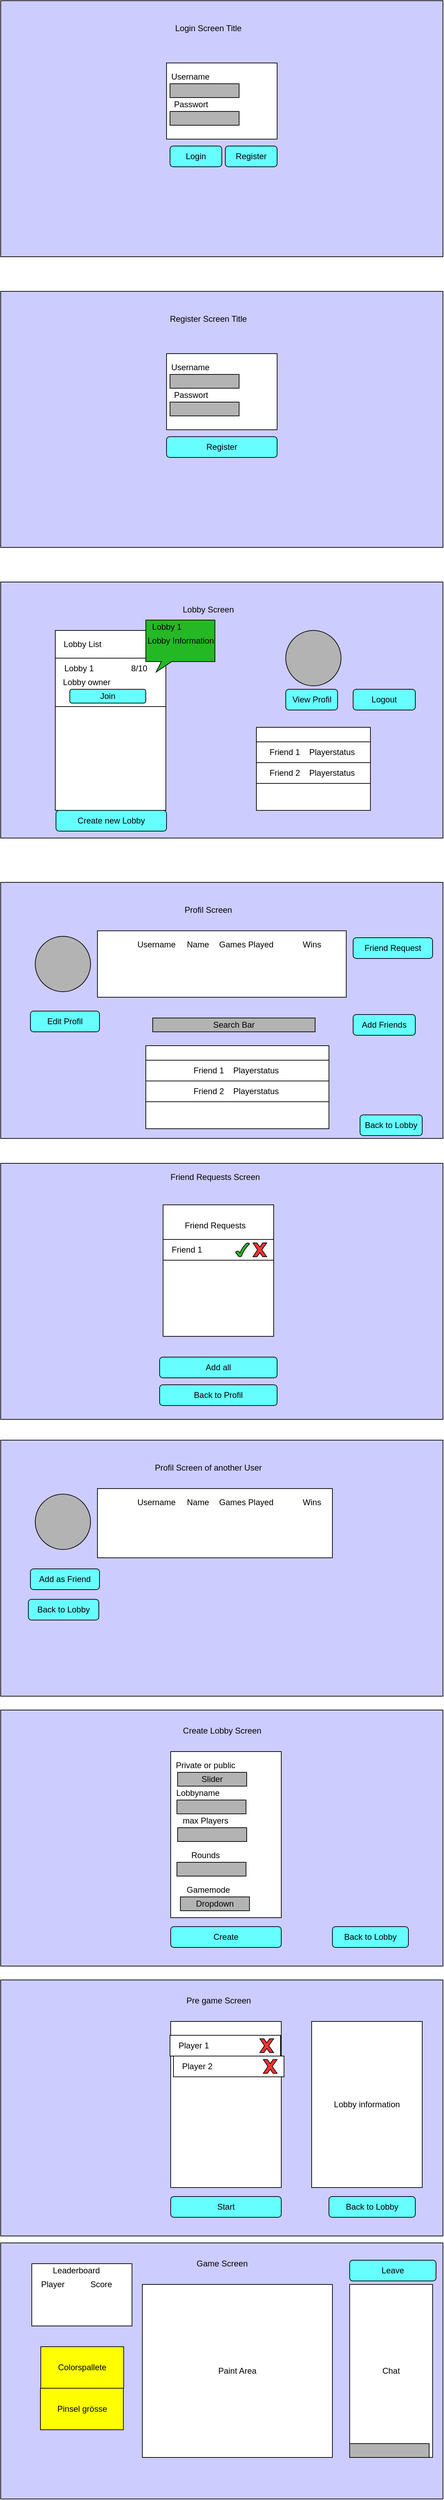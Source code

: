 <mxfile version="14.5.1" type="github">
  <diagram id="nrOXRx42Pig170Ykarbg" name="Page-1">
    <mxGraphModel dx="1422" dy="717" grid="1" gridSize="10" guides="1" tooltips="1" connect="1" arrows="1" fold="1" page="1" pageScale="1" pageWidth="827" pageHeight="1169" math="0" shadow="0">
      <root>
        <mxCell id="0" />
        <mxCell id="1" parent="0" />
        <mxCell id="KMgSqW_ez-yug-4m1HiJ-1" value="" style="rounded=0;whiteSpace=wrap;html=1;fillColor=#CCCCFF;" parent="1" vertex="1">
          <mxGeometry x="120" y="110" width="640" height="370" as="geometry" />
        </mxCell>
        <mxCell id="KMgSqW_ez-yug-4m1HiJ-2" value="" style="rounded=0;whiteSpace=wrap;html=1;" parent="1" vertex="1">
          <mxGeometry x="360" y="200" width="160" height="110" as="geometry" />
        </mxCell>
        <mxCell id="KMgSqW_ez-yug-4m1HiJ-3" value="Login Screen Title" style="text;html=1;align=center;verticalAlign=middle;resizable=0;points=[];autosize=1;" parent="1" vertex="1">
          <mxGeometry x="365" y="140" width="110" height="20" as="geometry" />
        </mxCell>
        <mxCell id="KMgSqW_ez-yug-4m1HiJ-4" value="Username" style="text;html=1;align=center;verticalAlign=middle;resizable=0;points=[];autosize=1;" parent="1" vertex="1">
          <mxGeometry x="359" y="210" width="70" height="20" as="geometry" />
        </mxCell>
        <mxCell id="KMgSqW_ez-yug-4m1HiJ-6" value="Passwort" style="text;html=1;align=center;verticalAlign=middle;resizable=0;points=[];autosize=1;" parent="1" vertex="1">
          <mxGeometry x="365" y="250" width="60" height="20" as="geometry" />
        </mxCell>
        <mxCell id="KMgSqW_ez-yug-4m1HiJ-7" value="" style="rounded=0;whiteSpace=wrap;html=1;fillColor=#B3B3B3;" parent="1" vertex="1">
          <mxGeometry x="365" y="230" width="100" height="20" as="geometry" />
        </mxCell>
        <mxCell id="KMgSqW_ez-yug-4m1HiJ-8" value="" style="rounded=0;whiteSpace=wrap;html=1;fillColor=#B3B3B3;" parent="1" vertex="1">
          <mxGeometry x="365" y="270" width="100" height="20" as="geometry" />
        </mxCell>
        <mxCell id="KMgSqW_ez-yug-4m1HiJ-9" value="Login" style="rounded=1;whiteSpace=wrap;html=1;fillColor=#66FFFF;" parent="1" vertex="1">
          <mxGeometry x="365" y="320" width="75" height="30" as="geometry" />
        </mxCell>
        <mxCell id="KMgSqW_ez-yug-4m1HiJ-10" value="Register" style="rounded=1;whiteSpace=wrap;html=1;fillColor=#66FFFF;" parent="1" vertex="1">
          <mxGeometry x="445" y="320" width="75" height="30" as="geometry" />
        </mxCell>
        <mxCell id="KMgSqW_ez-yug-4m1HiJ-11" value="" style="rounded=0;whiteSpace=wrap;html=1;fillColor=#CCCCFF;" parent="1" vertex="1">
          <mxGeometry x="120" y="530" width="640" height="370" as="geometry" />
        </mxCell>
        <mxCell id="KMgSqW_ez-yug-4m1HiJ-12" value="" style="rounded=0;whiteSpace=wrap;html=1;" parent="1" vertex="1">
          <mxGeometry x="360" y="620" width="160" height="110" as="geometry" />
        </mxCell>
        <mxCell id="KMgSqW_ez-yug-4m1HiJ-13" value="Register Screen Title" style="text;html=1;align=center;verticalAlign=middle;resizable=0;points=[];autosize=1;" parent="1" vertex="1">
          <mxGeometry x="355" y="560" width="130" height="20" as="geometry" />
        </mxCell>
        <mxCell id="KMgSqW_ez-yug-4m1HiJ-14" value="Username" style="text;html=1;align=center;verticalAlign=middle;resizable=0;points=[];autosize=1;" parent="1" vertex="1">
          <mxGeometry x="359" y="630" width="70" height="20" as="geometry" />
        </mxCell>
        <mxCell id="KMgSqW_ez-yug-4m1HiJ-15" value="Passwort" style="text;html=1;align=center;verticalAlign=middle;resizable=0;points=[];autosize=1;" parent="1" vertex="1">
          <mxGeometry x="365" y="670" width="60" height="20" as="geometry" />
        </mxCell>
        <mxCell id="KMgSqW_ez-yug-4m1HiJ-16" value="" style="rounded=0;whiteSpace=wrap;html=1;fillColor=#B3B3B3;" parent="1" vertex="1">
          <mxGeometry x="365" y="650" width="100" height="20" as="geometry" />
        </mxCell>
        <mxCell id="KMgSqW_ez-yug-4m1HiJ-17" value="" style="rounded=0;whiteSpace=wrap;html=1;fillColor=#B3B3B3;" parent="1" vertex="1">
          <mxGeometry x="365" y="690" width="100" height="20" as="geometry" />
        </mxCell>
        <mxCell id="KMgSqW_ez-yug-4m1HiJ-18" value="Register" style="rounded=1;whiteSpace=wrap;html=1;fillColor=#66FFFF;" parent="1" vertex="1">
          <mxGeometry x="360" y="740" width="160" height="30" as="geometry" />
        </mxCell>
        <mxCell id="KMgSqW_ez-yug-4m1HiJ-19" value="" style="rounded=0;whiteSpace=wrap;html=1;fillColor=#CCCCFF;" parent="1" vertex="1">
          <mxGeometry x="120" y="950" width="640" height="370" as="geometry" />
        </mxCell>
        <mxCell id="KMgSqW_ez-yug-4m1HiJ-20" value="" style="rounded=0;whiteSpace=wrap;html=1;" parent="1" vertex="1">
          <mxGeometry x="199" y="1020" width="160" height="260" as="geometry" />
        </mxCell>
        <mxCell id="KMgSqW_ez-yug-4m1HiJ-21" value="Lobby Screen" style="text;html=1;align=center;verticalAlign=middle;resizable=0;points=[];autosize=1;" parent="1" vertex="1">
          <mxGeometry x="375" y="980" width="90" height="20" as="geometry" />
        </mxCell>
        <mxCell id="KMgSqW_ez-yug-4m1HiJ-22" value="Lobby List" style="text;html=1;align=center;verticalAlign=middle;resizable=0;points=[];autosize=1;" parent="1" vertex="1">
          <mxGeometry x="203" y="1030" width="70" height="20" as="geometry" />
        </mxCell>
        <mxCell id="KMgSqW_ez-yug-4m1HiJ-26" value="Create new Lobby" style="rounded=1;whiteSpace=wrap;html=1;fillColor=#66FFFF;" parent="1" vertex="1">
          <mxGeometry x="200" y="1280" width="160" height="30" as="geometry" />
        </mxCell>
        <mxCell id="KMgSqW_ez-yug-4m1HiJ-27" value="View Profil" style="rounded=1;whiteSpace=wrap;html=1;fillColor=#66FFFF;" parent="1" vertex="1">
          <mxGeometry x="532.5" y="1105" width="75" height="30" as="geometry" />
        </mxCell>
        <mxCell id="KMgSqW_ez-yug-4m1HiJ-28" value="" style="rounded=0;whiteSpace=wrap;html=1;fillColor=#CCCCFF;" parent="1" vertex="1">
          <mxGeometry x="120" y="1384" width="640" height="370" as="geometry" />
        </mxCell>
        <mxCell id="KMgSqW_ez-yug-4m1HiJ-29" value="" style="rounded=0;whiteSpace=wrap;html=1;" parent="1" vertex="1">
          <mxGeometry x="260" y="1454" width="360" height="96" as="geometry" />
        </mxCell>
        <mxCell id="KMgSqW_ez-yug-4m1HiJ-30" value="Profil Screen" style="text;html=1;align=center;verticalAlign=middle;resizable=0;points=[];autosize=1;" parent="1" vertex="1">
          <mxGeometry x="380" y="1414" width="80" height="20" as="geometry" />
        </mxCell>
        <mxCell id="KMgSqW_ez-yug-4m1HiJ-31" value="Username" style="text;html=1;align=center;verticalAlign=middle;resizable=0;points=[];autosize=1;" parent="1" vertex="1">
          <mxGeometry x="310" y="1464" width="70" height="20" as="geometry" />
        </mxCell>
        <mxCell id="KMgSqW_ez-yug-4m1HiJ-32" value="Games Played" style="text;html=1;align=center;verticalAlign=middle;resizable=0;points=[];autosize=1;" parent="1" vertex="1">
          <mxGeometry x="430" y="1464" width="90" height="20" as="geometry" />
        </mxCell>
        <mxCell id="KMgSqW_ez-yug-4m1HiJ-36" value="Edit Profil" style="rounded=1;whiteSpace=wrap;html=1;fillColor=#66FFFF;" parent="1" vertex="1">
          <mxGeometry x="163" y="1570" width="100" height="30" as="geometry" />
        </mxCell>
        <mxCell id="KMgSqW_ez-yug-4m1HiJ-38" value="Name" style="text;html=1;align=center;verticalAlign=middle;resizable=0;points=[];autosize=1;" parent="1" vertex="1">
          <mxGeometry x="380" y="1464" width="50" height="20" as="geometry" />
        </mxCell>
        <mxCell id="KMgSqW_ez-yug-4m1HiJ-39" value="Wins" style="text;html=1;align=center;verticalAlign=middle;resizable=0;points=[];autosize=1;" parent="1" vertex="1">
          <mxGeometry x="550" y="1464" width="40" height="20" as="geometry" />
        </mxCell>
        <mxCell id="KMgSqW_ez-yug-4m1HiJ-40" value="" style="ellipse;whiteSpace=wrap;html=1;aspect=fixed;fillColor=#B3B3B3;" parent="1" vertex="1">
          <mxGeometry x="170" y="1462" width="80" height="80" as="geometry" />
        </mxCell>
        <mxCell id="KMgSqW_ez-yug-4m1HiJ-41" value="Add Friends" style="rounded=1;whiteSpace=wrap;html=1;fillColor=#66FFFF;" parent="1" vertex="1">
          <mxGeometry x="630" y="1575" width="90" height="30" as="geometry" />
        </mxCell>
        <mxCell id="KMgSqW_ez-yug-4m1HiJ-42" value="Friend Request" style="rounded=1;whiteSpace=wrap;html=1;fillColor=#66FFFF;" parent="1" vertex="1">
          <mxGeometry x="630" y="1464" width="115" height="30" as="geometry" />
        </mxCell>
        <mxCell id="KMgSqW_ez-yug-4m1HiJ-43" value="" style="rounded=0;whiteSpace=wrap;html=1;fillColor=#CCCCFF;" parent="1" vertex="1">
          <mxGeometry x="120" y="1790" width="640" height="370" as="geometry" />
        </mxCell>
        <mxCell id="KMgSqW_ez-yug-4m1HiJ-44" value="" style="rounded=0;whiteSpace=wrap;html=1;" parent="1" vertex="1">
          <mxGeometry x="355" y="1850" width="160" height="190" as="geometry" />
        </mxCell>
        <mxCell id="KMgSqW_ez-yug-4m1HiJ-45" value="Add all" style="rounded=1;whiteSpace=wrap;html=1;fillColor=#66FFFF;" parent="1" vertex="1">
          <mxGeometry x="350" y="2070" width="170" height="30" as="geometry" />
        </mxCell>
        <mxCell id="KMgSqW_ez-yug-4m1HiJ-47" value="Friend Requests" style="text;html=1;align=center;verticalAlign=middle;resizable=0;points=[];autosize=1;" parent="1" vertex="1">
          <mxGeometry x="380" y="1870" width="100" height="20" as="geometry" />
        </mxCell>
        <mxCell id="KMgSqW_ez-yug-4m1HiJ-48" value="Friend Requests Screen" style="text;html=1;align=center;verticalAlign=middle;resizable=0;points=[];autosize=1;" parent="1" vertex="1">
          <mxGeometry x="360" y="1800" width="140" height="20" as="geometry" />
        </mxCell>
        <mxCell id="KMgSqW_ez-yug-4m1HiJ-49" value="" style="rounded=0;whiteSpace=wrap;html=1;" parent="1" vertex="1">
          <mxGeometry x="355" y="1900" width="160" height="30" as="geometry" />
        </mxCell>
        <mxCell id="KMgSqW_ez-yug-4m1HiJ-50" value="Friend 1" style="text;html=1;align=center;verticalAlign=middle;resizable=0;points=[];autosize=1;" parent="1" vertex="1">
          <mxGeometry x="359" y="1905" width="60" height="20" as="geometry" />
        </mxCell>
        <mxCell id="KMgSqW_ez-yug-4m1HiJ-51" value="" style="verticalLabelPosition=bottom;verticalAlign=top;html=1;shape=mxgraph.basic.tick;fillColor=#25B825;" parent="1" vertex="1">
          <mxGeometry x="460" y="1905" width="20" height="20" as="geometry" />
        </mxCell>
        <mxCell id="KMgSqW_ez-yug-4m1HiJ-52" value="" style="verticalLabelPosition=bottom;verticalAlign=top;html=1;shape=mxgraph.basic.x;fillColor=#FF3333;" parent="1" vertex="1">
          <mxGeometry x="485" y="1905" width="20" height="20" as="geometry" />
        </mxCell>
        <mxCell id="KMgSqW_ez-yug-4m1HiJ-53" value="" style="rounded=0;whiteSpace=wrap;html=1;" parent="1" vertex="1">
          <mxGeometry x="199" y="1060" width="160" height="70" as="geometry" />
        </mxCell>
        <mxCell id="KMgSqW_ez-yug-4m1HiJ-54" value="Lobby 1" style="text;html=1;align=center;verticalAlign=middle;resizable=0;points=[];autosize=1;" parent="1" vertex="1">
          <mxGeometry x="203" y="1065" width="60" height="20" as="geometry" />
        </mxCell>
        <mxCell id="KMgSqW_ez-yug-4m1HiJ-58" value="Join" style="rounded=1;whiteSpace=wrap;html=1;fillColor=#66FFFF;" parent="1" vertex="1">
          <mxGeometry x="220" y="1105" width="110" height="20" as="geometry" />
        </mxCell>
        <mxCell id="KMgSqW_ez-yug-4m1HiJ-59" value="Lobby owner" style="text;html=1;align=center;verticalAlign=middle;resizable=0;points=[];autosize=1;" parent="1" vertex="1">
          <mxGeometry x="204" y="1085" width="80" height="20" as="geometry" />
        </mxCell>
        <mxCell id="KMgSqW_ez-yug-4m1HiJ-60" value="8/10" style="text;html=1;align=center;verticalAlign=middle;resizable=0;points=[];autosize=1;" parent="1" vertex="1">
          <mxGeometry x="300" y="1065" width="40" height="20" as="geometry" />
        </mxCell>
        <mxCell id="KMgSqW_ez-yug-4m1HiJ-61" value="" style="whiteSpace=wrap;html=1;shape=mxgraph.basic.rectCallout;dx=30;dy=15;boundedLbl=1;fillColor=#25B825;" parent="1" vertex="1">
          <mxGeometry x="330" y="1005" width="100" height="75" as="geometry" />
        </mxCell>
        <mxCell id="KMgSqW_ez-yug-4m1HiJ-62" value="Lobby 1" style="text;html=1;align=center;verticalAlign=middle;resizable=0;points=[];autosize=1;" parent="1" vertex="1">
          <mxGeometry x="330" y="1005" width="60" height="20" as="geometry" />
        </mxCell>
        <mxCell id="KMgSqW_ez-yug-4m1HiJ-63" value="Lobby Information" style="text;html=1;align=center;verticalAlign=middle;resizable=0;points=[];autosize=1;" parent="1" vertex="1">
          <mxGeometry x="325" y="1025" width="110" height="20" as="geometry" />
        </mxCell>
        <mxCell id="KMgSqW_ez-yug-4m1HiJ-64" value="" style="ellipse;whiteSpace=wrap;html=1;aspect=fixed;fillColor=#B3B3B3;" parent="1" vertex="1">
          <mxGeometry x="532.5" y="1020" width="80" height="80" as="geometry" />
        </mxCell>
        <mxCell id="KMgSqW_ez-yug-4m1HiJ-65" value="" style="rounded=0;whiteSpace=wrap;html=1;" parent="1" vertex="1">
          <mxGeometry x="490" y="1160" width="165" height="120" as="geometry" />
        </mxCell>
        <mxCell id="KMgSqW_ez-yug-4m1HiJ-66" value="Friend 1&amp;nbsp; &amp;nbsp; Playerstatus&amp;nbsp;" style="rounded=0;whiteSpace=wrap;html=1;" parent="1" vertex="1">
          <mxGeometry x="490" y="1181" width="165" height="30" as="geometry" />
        </mxCell>
        <mxCell id="KMgSqW_ez-yug-4m1HiJ-67" value="Friend 2&amp;nbsp; &amp;nbsp; Playerstatus&amp;nbsp;" style="rounded=0;whiteSpace=wrap;html=1;" parent="1" vertex="1">
          <mxGeometry x="490" y="1211" width="165" height="30" as="geometry" />
        </mxCell>
        <mxCell id="KMgSqW_ez-yug-4m1HiJ-72" value="Search Bar" style="rounded=0;whiteSpace=wrap;html=1;fillColor=#B3B3B3;" parent="1" vertex="1">
          <mxGeometry x="340" y="1580" width="235" height="20" as="geometry" />
        </mxCell>
        <mxCell id="KMgSqW_ez-yug-4m1HiJ-76" value="" style="group" parent="1" vertex="1" connectable="0">
          <mxGeometry x="330" y="1620" width="265" height="120" as="geometry" />
        </mxCell>
        <mxCell id="KMgSqW_ez-yug-4m1HiJ-73" value="" style="rounded=0;whiteSpace=wrap;html=1;" parent="KMgSqW_ez-yug-4m1HiJ-76" vertex="1">
          <mxGeometry width="265" height="120" as="geometry" />
        </mxCell>
        <mxCell id="KMgSqW_ez-yug-4m1HiJ-74" value="Friend 1&amp;nbsp; &amp;nbsp; Playerstatus&amp;nbsp;" style="rounded=0;whiteSpace=wrap;html=1;" parent="KMgSqW_ez-yug-4m1HiJ-76" vertex="1">
          <mxGeometry y="21" width="265" height="30" as="geometry" />
        </mxCell>
        <mxCell id="KMgSqW_ez-yug-4m1HiJ-75" value="Friend 2&amp;nbsp; &amp;nbsp; Playerstatus&amp;nbsp;" style="rounded=0;whiteSpace=wrap;html=1;" parent="KMgSqW_ez-yug-4m1HiJ-76" vertex="1">
          <mxGeometry y="51" width="265" height="30" as="geometry" />
        </mxCell>
        <mxCell id="KMgSqW_ez-yug-4m1HiJ-77" value="" style="rounded=0;whiteSpace=wrap;html=1;fillColor=#CCCCFF;" parent="1" vertex="1">
          <mxGeometry x="120" y="2190" width="640" height="370" as="geometry" />
        </mxCell>
        <mxCell id="KMgSqW_ez-yug-4m1HiJ-78" value="" style="rounded=0;whiteSpace=wrap;html=1;" parent="1" vertex="1">
          <mxGeometry x="260" y="2260" width="340" height="100" as="geometry" />
        </mxCell>
        <mxCell id="KMgSqW_ez-yug-4m1HiJ-79" value="Profil Screen of another User" style="text;html=1;align=center;verticalAlign=middle;resizable=0;points=[];autosize=1;" parent="1" vertex="1">
          <mxGeometry x="335" y="2220" width="170" height="20" as="geometry" />
        </mxCell>
        <mxCell id="KMgSqW_ez-yug-4m1HiJ-80" value="Username" style="text;html=1;align=center;verticalAlign=middle;resizable=0;points=[];autosize=1;" parent="1" vertex="1">
          <mxGeometry x="310" y="2270" width="70" height="20" as="geometry" />
        </mxCell>
        <mxCell id="KMgSqW_ez-yug-4m1HiJ-81" value="Games Played" style="text;html=1;align=center;verticalAlign=middle;resizable=0;points=[];autosize=1;" parent="1" vertex="1">
          <mxGeometry x="430" y="2270" width="90" height="20" as="geometry" />
        </mxCell>
        <mxCell id="KMgSqW_ez-yug-4m1HiJ-82" value="Add as Friend" style="rounded=1;whiteSpace=wrap;html=1;fillColor=#66FFFF;" parent="1" vertex="1">
          <mxGeometry x="163" y="2376" width="100" height="30" as="geometry" />
        </mxCell>
        <mxCell id="KMgSqW_ez-yug-4m1HiJ-83" value="Name" style="text;html=1;align=center;verticalAlign=middle;resizable=0;points=[];autosize=1;" parent="1" vertex="1">
          <mxGeometry x="380" y="2270" width="50" height="20" as="geometry" />
        </mxCell>
        <mxCell id="KMgSqW_ez-yug-4m1HiJ-84" value="Wins" style="text;html=1;align=center;verticalAlign=middle;resizable=0;points=[];autosize=1;" parent="1" vertex="1">
          <mxGeometry x="550" y="2270" width="40" height="20" as="geometry" />
        </mxCell>
        <mxCell id="KMgSqW_ez-yug-4m1HiJ-85" value="" style="ellipse;whiteSpace=wrap;html=1;aspect=fixed;fillColor=#B3B3B3;" parent="1" vertex="1">
          <mxGeometry x="170" y="2268" width="80" height="80" as="geometry" />
        </mxCell>
        <mxCell id="KMgSqW_ez-yug-4m1HiJ-87" value="" style="rounded=0;whiteSpace=wrap;html=1;fillColor=#CCCCFF;" parent="1" vertex="1">
          <mxGeometry x="120" y="2580" width="640" height="370" as="geometry" />
        </mxCell>
        <mxCell id="KMgSqW_ez-yug-4m1HiJ-88" value="Create Lobby Screen" style="text;html=1;align=center;verticalAlign=middle;resizable=0;points=[];autosize=1;" parent="1" vertex="1">
          <mxGeometry x="375" y="2600" width="130" height="20" as="geometry" />
        </mxCell>
        <mxCell id="KMgSqW_ez-yug-4m1HiJ-89" value="" style="rounded=0;whiteSpace=wrap;html=1;" parent="1" vertex="1">
          <mxGeometry x="366" y="2640" width="160" height="240" as="geometry" />
        </mxCell>
        <mxCell id="KMgSqW_ez-yug-4m1HiJ-90" value="Lobbyname" style="text;html=1;align=center;verticalAlign=middle;resizable=0;points=[];autosize=1;" parent="1" vertex="1">
          <mxGeometry x="365" y="2690" width="80" height="20" as="geometry" />
        </mxCell>
        <mxCell id="KMgSqW_ez-yug-4m1HiJ-91" value="max Players" style="text;html=1;align=center;verticalAlign=middle;resizable=0;points=[];autosize=1;" parent="1" vertex="1">
          <mxGeometry x="376" y="2730" width="80" height="20" as="geometry" />
        </mxCell>
        <mxCell id="KMgSqW_ez-yug-4m1HiJ-92" value="" style="rounded=0;whiteSpace=wrap;html=1;fillColor=#B3B3B3;" parent="1" vertex="1">
          <mxGeometry x="375" y="2710" width="100" height="20" as="geometry" />
        </mxCell>
        <mxCell id="KMgSqW_ez-yug-4m1HiJ-93" value="Create" style="rounded=1;whiteSpace=wrap;html=1;fillColor=#66FFFF;" parent="1" vertex="1">
          <mxGeometry x="366" y="2893" width="160" height="30" as="geometry" />
        </mxCell>
        <mxCell id="KMgSqW_ez-yug-4m1HiJ-94" value="" style="rounded=0;whiteSpace=wrap;html=1;fillColor=#B3B3B3;" parent="1" vertex="1">
          <mxGeometry x="376" y="2750" width="100" height="20" as="geometry" />
        </mxCell>
        <mxCell id="KMgSqW_ez-yug-4m1HiJ-95" value="Rounds" style="text;html=1;align=center;verticalAlign=middle;resizable=0;points=[];autosize=1;" parent="1" vertex="1">
          <mxGeometry x="386" y="2780" width="60" height="20" as="geometry" />
        </mxCell>
        <mxCell id="KMgSqW_ez-yug-4m1HiJ-96" value="" style="rounded=0;whiteSpace=wrap;html=1;fillColor=#B3B3B3;" parent="1" vertex="1">
          <mxGeometry x="375" y="2800" width="100" height="20" as="geometry" />
        </mxCell>
        <mxCell id="KMgSqW_ez-yug-4m1HiJ-97" value="Gamemode" style="text;html=1;align=center;verticalAlign=middle;resizable=0;points=[];autosize=1;" parent="1" vertex="1">
          <mxGeometry x="380" y="2830" width="80" height="20" as="geometry" />
        </mxCell>
        <mxCell id="KMgSqW_ez-yug-4m1HiJ-98" value="Dropdown" style="rounded=0;whiteSpace=wrap;html=1;fillColor=#B3B3B3;" parent="1" vertex="1">
          <mxGeometry x="380" y="2850" width="100" height="20" as="geometry" />
        </mxCell>
        <mxCell id="KMgSqW_ez-yug-4m1HiJ-99" value="Private or public" style="text;html=1;align=center;verticalAlign=middle;resizable=0;points=[];autosize=1;" parent="1" vertex="1">
          <mxGeometry x="366" y="2650" width="100" height="20" as="geometry" />
        </mxCell>
        <mxCell id="KMgSqW_ez-yug-4m1HiJ-100" value="Slider" style="rounded=0;whiteSpace=wrap;html=1;fillColor=#B3B3B3;" parent="1" vertex="1">
          <mxGeometry x="376" y="2670" width="100" height="20" as="geometry" />
        </mxCell>
        <mxCell id="KMgSqW_ez-yug-4m1HiJ-112" value="" style="group" parent="1" vertex="1" connectable="0">
          <mxGeometry x="120" y="3350" width="640" height="370" as="geometry" />
        </mxCell>
        <mxCell id="KMgSqW_ez-yug-4m1HiJ-68" value="" style="rounded=0;whiteSpace=wrap;html=1;fillColor=#CCCCFF;" parent="KMgSqW_ez-yug-4m1HiJ-112" vertex="1">
          <mxGeometry width="640" height="370" as="geometry" />
        </mxCell>
        <mxCell id="KMgSqW_ez-yug-4m1HiJ-69" value="Game Screen" style="text;html=1;align=center;verticalAlign=middle;resizable=0;points=[];autosize=1;" parent="KMgSqW_ez-yug-4m1HiJ-112" vertex="1">
          <mxGeometry x="275" y="20" width="90" height="20" as="geometry" />
        </mxCell>
        <mxCell id="KMgSqW_ez-yug-4m1HiJ-101" value="" style="rounded=0;whiteSpace=wrap;html=1;" parent="KMgSqW_ez-yug-4m1HiJ-112" vertex="1">
          <mxGeometry x="45" y="30" width="145" height="90" as="geometry" />
        </mxCell>
        <mxCell id="KMgSqW_ez-yug-4m1HiJ-102" value="Player" style="text;html=1;align=center;verticalAlign=middle;resizable=0;points=[];autosize=1;" parent="KMgSqW_ez-yug-4m1HiJ-112" vertex="1">
          <mxGeometry x="50" y="50" width="50" height="20" as="geometry" />
        </mxCell>
        <mxCell id="KMgSqW_ez-yug-4m1HiJ-103" value="Score" style="text;html=1;align=center;verticalAlign=middle;resizable=0;points=[];autosize=1;" parent="KMgSqW_ez-yug-4m1HiJ-112" vertex="1">
          <mxGeometry x="120" y="50" width="50" height="20" as="geometry" />
        </mxCell>
        <mxCell id="KMgSqW_ez-yug-4m1HiJ-106" value="Leaderboard" style="text;html=1;align=center;verticalAlign=middle;resizable=0;points=[];autosize=1;" parent="KMgSqW_ez-yug-4m1HiJ-112" vertex="1">
          <mxGeometry x="69" y="30" width="80" height="20" as="geometry" />
        </mxCell>
        <mxCell id="KMgSqW_ez-yug-4m1HiJ-107" value="Paint Area" style="rounded=0;whiteSpace=wrap;html=1;" parent="KMgSqW_ez-yug-4m1HiJ-112" vertex="1">
          <mxGeometry x="205" y="60" width="275" height="250" as="geometry" />
        </mxCell>
        <mxCell id="KMgSqW_ez-yug-4m1HiJ-108" value="Colorspallete" style="rounded=0;whiteSpace=wrap;html=1;fillColor=#FFFF00;" parent="KMgSqW_ez-yug-4m1HiJ-112" vertex="1">
          <mxGeometry x="58" y="150" width="120" height="60" as="geometry" />
        </mxCell>
        <mxCell id="KMgSqW_ez-yug-4m1HiJ-109" value="Chat" style="rounded=0;whiteSpace=wrap;html=1;" parent="KMgSqW_ez-yug-4m1HiJ-112" vertex="1">
          <mxGeometry x="505" y="60" width="120" height="250" as="geometry" />
        </mxCell>
        <mxCell id="KMgSqW_ez-yug-4m1HiJ-110" value="" style="rounded=0;whiteSpace=wrap;html=1;fillColor=#B3B3B3;" parent="KMgSqW_ez-yug-4m1HiJ-112" vertex="1">
          <mxGeometry x="505" y="290" width="115" height="20" as="geometry" />
        </mxCell>
        <mxCell id="KMgSqW_ez-yug-4m1HiJ-111" value="Pinsel grösse" style="rounded=0;whiteSpace=wrap;html=1;fillColor=#FFFF00;" parent="KMgSqW_ez-yug-4m1HiJ-112" vertex="1">
          <mxGeometry x="57.5" y="210" width="120" height="60" as="geometry" />
        </mxCell>
        <mxCell id="KMgSqW_ez-yug-4m1HiJ-147" value="Leave" style="rounded=1;whiteSpace=wrap;html=1;fillColor=#66FFFF;" parent="KMgSqW_ez-yug-4m1HiJ-112" vertex="1">
          <mxGeometry x="505" y="25" width="125" height="30" as="geometry" />
        </mxCell>
        <mxCell id="KMgSqW_ez-yug-4m1HiJ-113" value="" style="rounded=0;whiteSpace=wrap;html=1;fillColor=#CCCCFF;" parent="1" vertex="1">
          <mxGeometry x="120" y="2970" width="640" height="370" as="geometry" />
        </mxCell>
        <mxCell id="KMgSqW_ez-yug-4m1HiJ-114" value="" style="rounded=0;whiteSpace=wrap;html=1;" parent="1" vertex="1">
          <mxGeometry x="366" y="3030" width="160" height="240" as="geometry" />
        </mxCell>
        <mxCell id="KMgSqW_ez-yug-4m1HiJ-118" value="Start" style="rounded=1;whiteSpace=wrap;html=1;fillColor=#66FFFF;" parent="1" vertex="1">
          <mxGeometry x="366" y="3283" width="160" height="30" as="geometry" />
        </mxCell>
        <mxCell id="KMgSqW_ez-yug-4m1HiJ-122" value="Pre game Screen" style="text;html=1;align=center;verticalAlign=middle;resizable=0;points=[];autosize=1;" parent="1" vertex="1">
          <mxGeometry x="380" y="2990" width="110" height="20" as="geometry" />
        </mxCell>
        <mxCell id="KMgSqW_ez-yug-4m1HiJ-129" value="" style="group" parent="1" vertex="1" connectable="0">
          <mxGeometry x="365" y="3050" width="160" height="30" as="geometry" />
        </mxCell>
        <mxCell id="KMgSqW_ez-yug-4m1HiJ-125" value="" style="rounded=0;whiteSpace=wrap;html=1;" parent="KMgSqW_ez-yug-4m1HiJ-129" vertex="1">
          <mxGeometry width="160" height="30" as="geometry" />
        </mxCell>
        <mxCell id="KMgSqW_ez-yug-4m1HiJ-126" value="Player 1" style="text;html=1;align=center;verticalAlign=middle;resizable=0;points=[];autosize=1;" parent="KMgSqW_ez-yug-4m1HiJ-129" vertex="1">
          <mxGeometry x="4" y="5" width="60" height="20" as="geometry" />
        </mxCell>
        <mxCell id="KMgSqW_ez-yug-4m1HiJ-128" value="" style="verticalLabelPosition=bottom;verticalAlign=top;html=1;shape=mxgraph.basic.x;fillColor=#FF3333;" parent="KMgSqW_ez-yug-4m1HiJ-129" vertex="1">
          <mxGeometry x="130" y="5" width="20" height="20" as="geometry" />
        </mxCell>
        <mxCell id="KMgSqW_ez-yug-4m1HiJ-130" value="" style="group" parent="1" vertex="1" connectable="0">
          <mxGeometry x="370" y="3080" width="160" height="30" as="geometry" />
        </mxCell>
        <mxCell id="KMgSqW_ez-yug-4m1HiJ-131" value="" style="rounded=0;whiteSpace=wrap;html=1;" parent="KMgSqW_ez-yug-4m1HiJ-130" vertex="1">
          <mxGeometry width="160" height="30" as="geometry" />
        </mxCell>
        <mxCell id="KMgSqW_ez-yug-4m1HiJ-132" value="Player 2" style="text;html=1;align=center;verticalAlign=middle;resizable=0;points=[];autosize=1;" parent="KMgSqW_ez-yug-4m1HiJ-130" vertex="1">
          <mxGeometry x="4" y="5" width="60" height="20" as="geometry" />
        </mxCell>
        <mxCell id="KMgSqW_ez-yug-4m1HiJ-134" value="" style="verticalLabelPosition=bottom;verticalAlign=top;html=1;shape=mxgraph.basic.x;fillColor=#FF3333;" parent="KMgSqW_ez-yug-4m1HiJ-130" vertex="1">
          <mxGeometry x="130" y="5" width="20" height="20" as="geometry" />
        </mxCell>
        <mxCell id="KMgSqW_ez-yug-4m1HiJ-140" value="Lobby information" style="rounded=0;whiteSpace=wrap;html=1;" parent="1" vertex="1">
          <mxGeometry x="570" y="3030" width="160" height="240" as="geometry" />
        </mxCell>
        <mxCell id="KMgSqW_ez-yug-4m1HiJ-141" value="Back to Lobby&lt;span style=&quot;color: rgba(0 , 0 , 0 , 0) ; font-family: monospace ; font-size: 0px&quot;&gt;%3CmxGraphModel%3E%3Croot%3E%3CmxCell%20id%3D%220%22%2F%3E%3CmxCell%20id%3D%221%22%20parent%3D%220%22%2F%3E%3CmxCell%20id%3D%222%22%20value%3D%22Add%20Friends%22%20style%3D%22rounded%3D1%3BwhiteSpace%3Dwrap%3Bhtml%3D1%3BfillColor%3D%2366FFFF%3B%22%20vertex%3D%221%22%20parent%3D%221%22%3E%3CmxGeometry%20x%3D%22630%22%20y%3D%221575%22%20width%3D%2290%22%20height%3D%2230%22%20as%3D%22geometry%22%2F%3E%3C%2FmxCell%3E%3C%2Froot%3E%3C%2FmxGraphModel%3E&lt;/span&gt;" style="rounded=1;whiteSpace=wrap;html=1;fillColor=#66FFFF;" parent="1" vertex="1">
          <mxGeometry x="640" y="1720" width="90" height="30" as="geometry" />
        </mxCell>
        <mxCell id="KMgSqW_ez-yug-4m1HiJ-142" value="Logout" style="rounded=1;whiteSpace=wrap;html=1;fillColor=#66FFFF;" parent="1" vertex="1">
          <mxGeometry x="630" y="1105" width="90" height="30" as="geometry" />
        </mxCell>
        <mxCell id="KMgSqW_ez-yug-4m1HiJ-143" value="Back to Profil" style="rounded=1;whiteSpace=wrap;html=1;fillColor=#66FFFF;" parent="1" vertex="1">
          <mxGeometry x="350" y="2110" width="170" height="30" as="geometry" />
        </mxCell>
        <mxCell id="KMgSqW_ez-yug-4m1HiJ-144" value="Back to Lobby&lt;span style=&quot;color: rgba(0 , 0 , 0 , 0) ; font-family: monospace ; font-size: 0px&quot;&gt;%3CmxGraphModel%3E%3Croot%3E%3CmxCell%20id%3D%220%22%2F%3E%3CmxCell%20id%3D%221%22%20parent%3D%220%22%2F%3E%3CmxCell%20id%3D%222%22%20value%3D%22Add%20Friends%22%20style%3D%22rounded%3D1%3BwhiteSpace%3Dwrap%3Bhtml%3D1%3BfillColor%3D%2366FFFF%3B%22%20vertex%3D%221%22%20parent%3D%221%22%3E%3CmxGeometry%20x%3D%22630%22%20y%3D%221575%22%20width%3D%2290%22%20height%3D%2230%22%20as%3D%22geometry%22%2F%3E%3C%2FmxCell%3E%3C%2Froot%3E%3C%2FmxGraphModel%3E&lt;/span&gt;" style="rounded=1;whiteSpace=wrap;html=1;fillColor=#66FFFF;" parent="1" vertex="1">
          <mxGeometry x="160" y="2420" width="102" height="30" as="geometry" />
        </mxCell>
        <mxCell id="KMgSqW_ez-yug-4m1HiJ-145" value="Back to Lobby&lt;span style=&quot;color: rgba(0 , 0 , 0 , 0) ; font-family: monospace ; font-size: 0px&quot;&gt;%3CmxGraphModel%3E%3Croot%3E%3CmxCell%20id%3D%220%22%2F%3E%3CmxCell%20id%3D%221%22%20parent%3D%220%22%2F%3E%3CmxCell%20id%3D%222%22%20value%3D%22Add%20Friends%22%20style%3D%22rounded%3D1%3BwhiteSpace%3Dwrap%3Bhtml%3D1%3BfillColor%3D%2366FFFF%3B%22%20vertex%3D%221%22%20parent%3D%221%22%3E%3CmxGeometry%20x%3D%22630%22%20y%3D%221575%22%20width%3D%2290%22%20height%3D%2230%22%20as%3D%22geometry%22%2F%3E%3C%2FmxCell%3E%3C%2Froot%3E%3C%2FmxGraphModel%3E&lt;/span&gt;" style="rounded=1;whiteSpace=wrap;html=1;fillColor=#66FFFF;" parent="1" vertex="1">
          <mxGeometry x="600" y="2893" width="110" height="30" as="geometry" />
        </mxCell>
        <mxCell id="KMgSqW_ez-yug-4m1HiJ-146" value="Back to Lobby&lt;span style=&quot;color: rgba(0 , 0 , 0 , 0) ; font-family: monospace ; font-size: 0px&quot;&gt;%3CmxGraphModel%3E%3Croot%3E%3CmxCell%20id%3D%220%22%2F%3E%3CmxCell%20id%3D%221%22%20parent%3D%220%22%2F%3E%3CmxCell%20id%3D%222%22%20value%3D%22Add%20Friends%22%20style%3D%22rounded%3D1%3BwhiteSpace%3Dwrap%3Bhtml%3D1%3BfillColor%3D%2366FFFF%3B%22%20vertex%3D%221%22%20parent%3D%221%22%3E%3CmxGeometry%20x%3D%22630%22%20y%3D%221575%22%20width%3D%2290%22%20height%3D%2230%22%20as%3D%22geometry%22%2F%3E%3C%2FmxCell%3E%3C%2Froot%3E%3C%2FmxGraphModel%3E&lt;/span&gt;" style="rounded=1;whiteSpace=wrap;html=1;fillColor=#66FFFF;" parent="1" vertex="1">
          <mxGeometry x="595" y="3283" width="125" height="30" as="geometry" />
        </mxCell>
      </root>
    </mxGraphModel>
  </diagram>
</mxfile>
